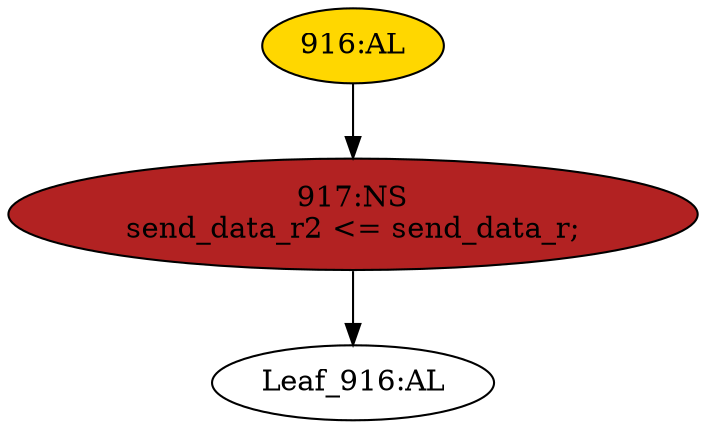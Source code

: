 strict digraph "" {
	node [label="\N"];
	"Leaf_916:AL"	 [def_var="['send_data_r2']",
		label="Leaf_916:AL"];
	"917:NS"	 [ast="<pyverilog.vparser.ast.NonblockingSubstitution object at 0x7f55d3d0ed90>",
		fillcolor=firebrick,
		label="917:NS
send_data_r2 <= send_data_r;",
		statements="[<pyverilog.vparser.ast.NonblockingSubstitution object at 0x7f55d3d0ed90>]",
		style=filled,
		typ=NonblockingSubstitution];
	"917:NS" -> "Leaf_916:AL"	 [cond="[]",
		lineno=None];
	"916:AL"	 [ast="<pyverilog.vparser.ast.Always object at 0x7f55d3d0ee90>",
		clk_sens=True,
		fillcolor=gold,
		label="916:AL",
		sens="['clk']",
		statements="[]",
		style=filled,
		typ=Always,
		use_var="['send_data_r']"];
	"916:AL" -> "917:NS"	 [cond="[]",
		lineno=None];
}
